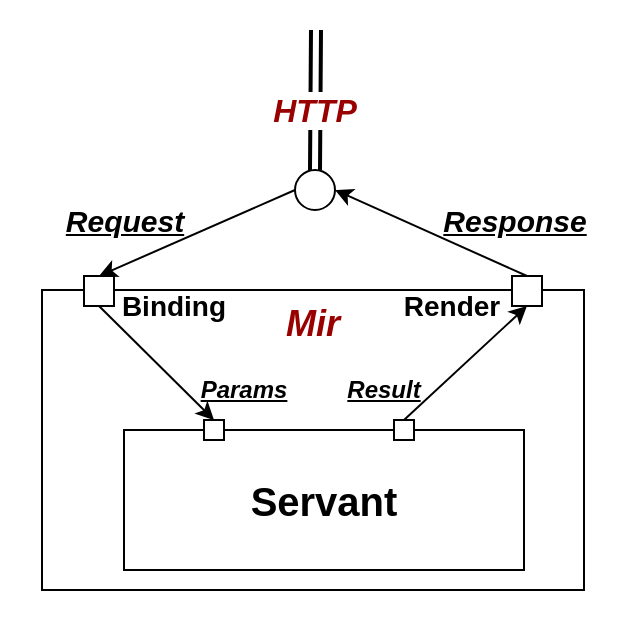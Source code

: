 <mxfile version="20.3.0" type="device"><diagram id="ZOxuEieQiebRqiN2HW-F" name="Page-1"><mxGraphModel dx="1552" dy="934" grid="1" gridSize="10" guides="1" tooltips="1" connect="1" arrows="1" fold="1" page="1" pageScale="1" pageWidth="827" pageHeight="1169" math="0" shadow="0"><root><mxCell id="0"/><mxCell id="1" parent="0"/><mxCell id="HLY3_FzVcBv65uhB9cjh-33" value="" style="whiteSpace=wrap;html=1;aspect=fixed;fontSize=14;strokeColor=none;fillColor=none;" vertex="1" parent="1"><mxGeometry x="158.5" y="185" width="312" height="312" as="geometry"/></mxCell><mxCell id="HLY3_FzVcBv65uhB9cjh-34" value="Mir" style="rounded=0;whiteSpace=wrap;html=1;fontStyle=3;verticalAlign=top;fontSize=18;fontColor=#990000;" vertex="1" parent="1"><mxGeometry x="179" y="330" width="271" height="150" as="geometry"/></mxCell><mxCell id="HLY3_FzVcBv65uhB9cjh-35" value="" style="whiteSpace=wrap;html=1;aspect=fixed;" vertex="1" parent="1"><mxGeometry x="200" y="323" width="15" height="15" as="geometry"/></mxCell><mxCell id="HLY3_FzVcBv65uhB9cjh-36" value="" style="whiteSpace=wrap;html=1;aspect=fixed;" vertex="1" parent="1"><mxGeometry x="414" y="323" width="15" height="15" as="geometry"/></mxCell><mxCell id="HLY3_FzVcBv65uhB9cjh-37" value="Servant" style="rounded=0;whiteSpace=wrap;html=1;fontStyle=1;fontSize=20;fontColor=#000000;" vertex="1" parent="1"><mxGeometry x="220" y="400" width="200" height="70" as="geometry"/></mxCell><mxCell id="HLY3_FzVcBv65uhB9cjh-38" value="" style="whiteSpace=wrap;html=1;aspect=fixed;" vertex="1" parent="1"><mxGeometry x="260" y="395" width="10" height="10" as="geometry"/></mxCell><mxCell id="HLY3_FzVcBv65uhB9cjh-39" value="" style="whiteSpace=wrap;html=1;aspect=fixed;" vertex="1" parent="1"><mxGeometry x="355" y="395" width="10" height="10" as="geometry"/></mxCell><mxCell id="HLY3_FzVcBv65uhB9cjh-40" value="" style="endArrow=classic;html=1;rounded=0;entryX=0.5;entryY=0;entryDx=0;entryDy=0;exitX=0;exitY=0.5;exitDx=0;exitDy=0;" edge="1" parent="1" source="HLY3_FzVcBv65uhB9cjh-50" target="HLY3_FzVcBv65uhB9cjh-35"><mxGeometry width="50" height="50" relative="1" as="geometry"><mxPoint x="300" y="260" as="sourcePoint"/><mxPoint x="200" y="260" as="targetPoint"/></mxGeometry></mxCell><mxCell id="HLY3_FzVcBv65uhB9cjh-41" value="" style="endArrow=classic;html=1;rounded=0;exitX=0.5;exitY=0;exitDx=0;exitDy=0;entryX=1;entryY=0.5;entryDx=0;entryDy=0;" edge="1" parent="1" source="HLY3_FzVcBv65uhB9cjh-36" target="HLY3_FzVcBv65uhB9cjh-50"><mxGeometry width="50" height="50" relative="1" as="geometry"><mxPoint x="390" y="500" as="sourcePoint"/><mxPoint x="340" y="260" as="targetPoint"/></mxGeometry></mxCell><mxCell id="HLY3_FzVcBv65uhB9cjh-42" value="" style="endArrow=classic;html=1;rounded=0;exitX=0.5;exitY=1;exitDx=0;exitDy=0;entryX=0.5;entryY=0;entryDx=0;entryDy=0;" edge="1" parent="1" source="HLY3_FzVcBv65uhB9cjh-35" target="HLY3_FzVcBv65uhB9cjh-38"><mxGeometry width="50" height="50" relative="1" as="geometry"><mxPoint x="390" y="500" as="sourcePoint"/><mxPoint x="440" y="450" as="targetPoint"/></mxGeometry></mxCell><mxCell id="HLY3_FzVcBv65uhB9cjh-43" value="" style="endArrow=classic;html=1;rounded=0;exitX=0.5;exitY=0;exitDx=0;exitDy=0;entryX=0.5;entryY=1;entryDx=0;entryDy=0;" edge="1" parent="1" source="HLY3_FzVcBv65uhB9cjh-39" target="HLY3_FzVcBv65uhB9cjh-36"><mxGeometry width="50" height="50" relative="1" as="geometry"><mxPoint x="390" y="500" as="sourcePoint"/><mxPoint x="440" y="450" as="targetPoint"/></mxGeometry></mxCell><mxCell id="HLY3_FzVcBv65uhB9cjh-44" value="Binding" style="text;html=1;strokeColor=none;fillColor=none;align=center;verticalAlign=middle;whiteSpace=wrap;rounded=0;fontStyle=1;fontSize=14;" vertex="1" parent="1"><mxGeometry x="215" y="323" width="60" height="30" as="geometry"/></mxCell><mxCell id="HLY3_FzVcBv65uhB9cjh-45" value="Render" style="text;html=1;strokeColor=none;fillColor=none;align=center;verticalAlign=middle;whiteSpace=wrap;rounded=0;fontStyle=1;fontSize=14;" vertex="1" parent="1"><mxGeometry x="354" y="323" width="60" height="30" as="geometry"/></mxCell><mxCell id="HLY3_FzVcBv65uhB9cjh-46" value="Params" style="text;html=1;strokeColor=none;fillColor=none;align=center;verticalAlign=middle;whiteSpace=wrap;rounded=0;fontStyle=7" vertex="1" parent="1"><mxGeometry x="250" y="365" width="60" height="30" as="geometry"/></mxCell><mxCell id="HLY3_FzVcBv65uhB9cjh-47" value="Result" style="text;html=1;strokeColor=none;fillColor=none;align=center;verticalAlign=middle;whiteSpace=wrap;rounded=0;fontStyle=7" vertex="1" parent="1"><mxGeometry x="320" y="365" width="60" height="30" as="geometry"/></mxCell><mxCell id="HLY3_FzVcBv65uhB9cjh-48" value="Request" style="text;html=1;align=center;verticalAlign=middle;resizable=0;points=[];autosize=1;strokeColor=none;fillColor=none;fontStyle=7;fontSize=15;" vertex="1" parent="1"><mxGeometry x="180" y="280" width="80" height="30" as="geometry"/></mxCell><mxCell id="HLY3_FzVcBv65uhB9cjh-49" value="Response" style="text;html=1;align=center;verticalAlign=middle;resizable=0;points=[];autosize=1;strokeColor=none;fillColor=none;fontStyle=7;fontSize=15;" vertex="1" parent="1"><mxGeometry x="365" y="280" width="100" height="30" as="geometry"/></mxCell><mxCell id="HLY3_FzVcBv65uhB9cjh-50" value="" style="ellipse;whiteSpace=wrap;html=1;aspect=fixed;fontSize=15;" vertex="1" parent="1"><mxGeometry x="305.5" y="270" width="20" height="20" as="geometry"/></mxCell><mxCell id="HLY3_FzVcBv65uhB9cjh-51" value="" style="endArrow=none;html=1;rounded=0;fontSize=15;exitX=0.5;exitY=0;exitDx=0;exitDy=0;strokeWidth=2;shape=link;" edge="1" parent="1" source="HLY3_FzVcBv65uhB9cjh-50"><mxGeometry width="50" height="50" relative="1" as="geometry"><mxPoint x="390" y="560" as="sourcePoint"/><mxPoint x="316" y="200" as="targetPoint"/></mxGeometry></mxCell><mxCell id="HLY3_FzVcBv65uhB9cjh-52" value="HTTP" style="edgeLabel;html=1;align=center;verticalAlign=middle;resizable=0;points=[];fontSize=16;fontStyle=3;fontColor=#990000;" vertex="1" connectable="0" parent="HLY3_FzVcBv65uhB9cjh-51"><mxGeometry x="0.161" y="-2" relative="1" as="geometry"><mxPoint x="-3" y="10" as="offset"/></mxGeometry></mxCell></root></mxGraphModel></diagram></mxfile>